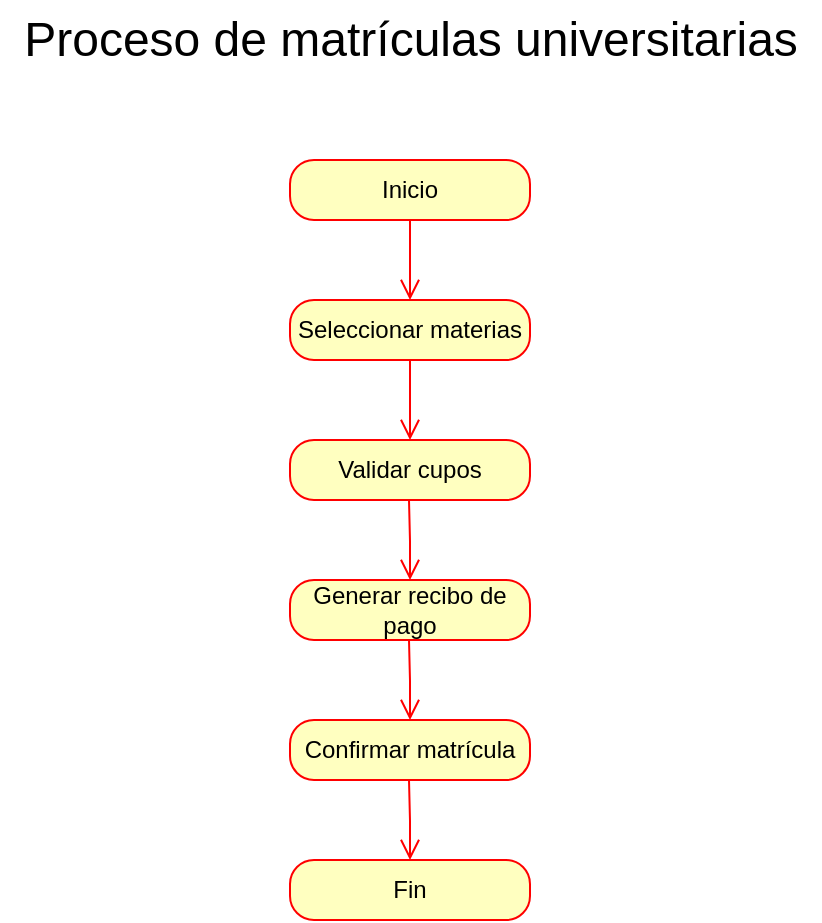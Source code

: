 <mxfile version="28.1.1">
  <diagram name="Página-1" id="bOs5qKKKAnK9Dgo_dBCw">
    <mxGraphModel dx="1025" dy="431" grid="1" gridSize="10" guides="1" tooltips="1" connect="1" arrows="1" fold="1" page="1" pageScale="1" pageWidth="827" pageHeight="1169" math="0" shadow="0">
      <root>
        <mxCell id="0" />
        <mxCell id="1" parent="0" />
        <mxCell id="h7Tu5LZE1Fae2GjMSvu1-13" value="Inicio" style="rounded=1;whiteSpace=wrap;html=1;arcSize=40;fontColor=#000000;fillColor=#ffffc0;strokeColor=#ff0000;" vertex="1" parent="1">
          <mxGeometry x="320" y="150" width="120" height="30" as="geometry" />
        </mxCell>
        <mxCell id="h7Tu5LZE1Fae2GjMSvu1-14" value="" style="edgeStyle=orthogonalEdgeStyle;html=1;verticalAlign=bottom;endArrow=open;endSize=8;strokeColor=#ff0000;rounded=0;" edge="1" source="h7Tu5LZE1Fae2GjMSvu1-13" parent="1">
          <mxGeometry relative="1" as="geometry">
            <mxPoint x="380" y="220" as="targetPoint" />
          </mxGeometry>
        </mxCell>
        <mxCell id="h7Tu5LZE1Fae2GjMSvu1-15" value="Seleccionar materias" style="rounded=1;whiteSpace=wrap;html=1;arcSize=40;fontColor=#000000;fillColor=#ffffc0;strokeColor=#ff0000;" vertex="1" parent="1">
          <mxGeometry x="320" y="220" width="120" height="30" as="geometry" />
        </mxCell>
        <mxCell id="h7Tu5LZE1Fae2GjMSvu1-16" value="" style="edgeStyle=orthogonalEdgeStyle;html=1;verticalAlign=bottom;endArrow=open;endSize=8;strokeColor=#ff0000;rounded=0;" edge="1" source="h7Tu5LZE1Fae2GjMSvu1-15" parent="1">
          <mxGeometry relative="1" as="geometry">
            <mxPoint x="380" y="290" as="targetPoint" />
            <mxPoint x="380" y="290" as="sourcePoint" />
          </mxGeometry>
        </mxCell>
        <mxCell id="h7Tu5LZE1Fae2GjMSvu1-17" value="Validar cupos" style="rounded=1;whiteSpace=wrap;html=1;arcSize=40;fontColor=#000000;fillColor=#ffffc0;strokeColor=#ff0000;" vertex="1" parent="1">
          <mxGeometry x="320" y="290" width="120" height="30" as="geometry" />
        </mxCell>
        <mxCell id="h7Tu5LZE1Fae2GjMSvu1-20" value="Generar recibo de pago" style="rounded=1;whiteSpace=wrap;html=1;arcSize=40;fontColor=#000000;fillColor=#ffffc0;strokeColor=#ff0000;" vertex="1" parent="1">
          <mxGeometry x="320" y="360" width="120" height="30" as="geometry" />
        </mxCell>
        <mxCell id="h7Tu5LZE1Fae2GjMSvu1-21" value="Confirmar matrícula" style="rounded=1;whiteSpace=wrap;html=1;arcSize=40;fontColor=#000000;fillColor=#ffffc0;strokeColor=#ff0000;" vertex="1" parent="1">
          <mxGeometry x="320" y="430" width="120" height="30" as="geometry" />
        </mxCell>
        <mxCell id="h7Tu5LZE1Fae2GjMSvu1-24" value="" style="edgeStyle=orthogonalEdgeStyle;html=1;verticalAlign=bottom;endArrow=open;endSize=8;strokeColor=#ff0000;rounded=0;" edge="1" parent="1">
          <mxGeometry relative="1" as="geometry">
            <mxPoint x="380" y="360" as="targetPoint" />
            <mxPoint x="379.5" y="320" as="sourcePoint" />
          </mxGeometry>
        </mxCell>
        <mxCell id="h7Tu5LZE1Fae2GjMSvu1-26" value="" style="edgeStyle=orthogonalEdgeStyle;html=1;verticalAlign=bottom;endArrow=open;endSize=8;strokeColor=#ff0000;rounded=0;" edge="1" parent="1">
          <mxGeometry relative="1" as="geometry">
            <mxPoint x="380" y="430" as="targetPoint" />
            <mxPoint x="379.5" y="390" as="sourcePoint" />
          </mxGeometry>
        </mxCell>
        <mxCell id="h7Tu5LZE1Fae2GjMSvu1-27" value="&lt;font style=&quot;font-size: 24px;&quot;&gt;Proceso de matrículas universitarias&lt;/font&gt;" style="text;html=1;align=center;verticalAlign=middle;resizable=0;points=[];autosize=1;strokeColor=none;fillColor=none;" vertex="1" parent="1">
          <mxGeometry x="175" y="70" width="410" height="40" as="geometry" />
        </mxCell>
        <mxCell id="h7Tu5LZE1Fae2GjMSvu1-28" value="Fin" style="rounded=1;whiteSpace=wrap;html=1;arcSize=40;fontColor=#000000;fillColor=#ffffc0;strokeColor=#ff0000;" vertex="1" parent="1">
          <mxGeometry x="320" y="500" width="120" height="30" as="geometry" />
        </mxCell>
        <mxCell id="h7Tu5LZE1Fae2GjMSvu1-30" value="" style="edgeStyle=orthogonalEdgeStyle;html=1;verticalAlign=bottom;endArrow=open;endSize=8;strokeColor=#ff0000;rounded=0;" edge="1" parent="1">
          <mxGeometry relative="1" as="geometry">
            <mxPoint x="380" y="500" as="targetPoint" />
            <mxPoint x="379.5" y="460" as="sourcePoint" />
          </mxGeometry>
        </mxCell>
      </root>
    </mxGraphModel>
  </diagram>
</mxfile>
